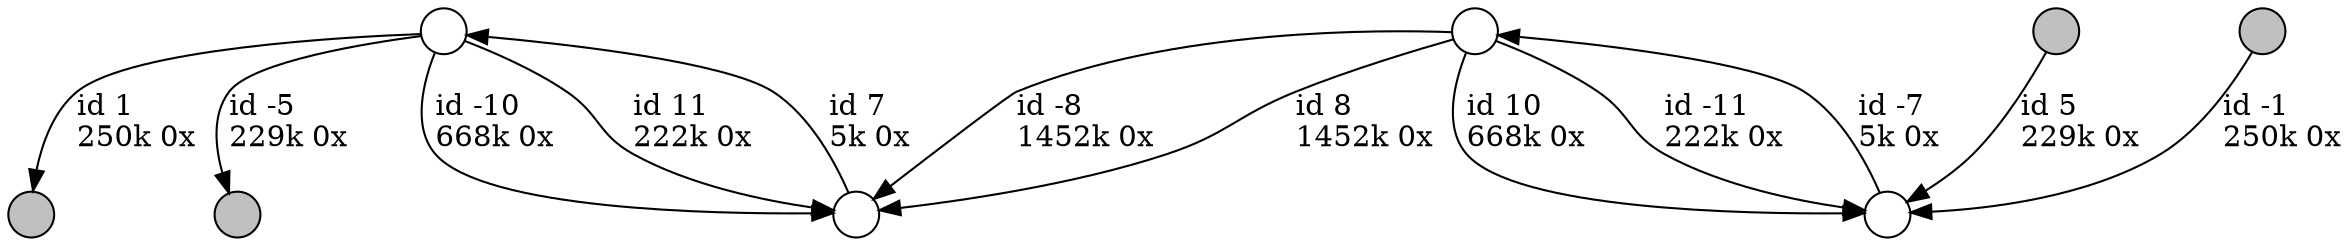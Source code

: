 digraph {
nodesep = 0.5;
node [shape = circle, label = "", height = 0.3];
"0" [style = "filled", fillcolor = "grey"];
"1" [style = "filled", fillcolor = "grey"];
"2" [style = "filled", fillcolor = "grey"];
"3" [style = "filled", fillcolor = "grey"];
"5" -> "4" [label = "id -10\l668k 0x", color = "black"] ;
"6" -> "4" [label = "id -8\l1452k 0x", color = "black"] ;
"7" -> "6" [label = "id -7\l5k 0x", color = "black"] ;
"4" -> "5" [label = "id 7\l5k 0x", color = "black"] ;
"6" -> "4" [label = "id 8\l1452k 0x", color = "black"] ;
"5" -> "0" [label = "id 1\l250k 0x", color = "black"] ;
"5" -> "4" [label = "id 11\l222k 0x", color = "black"] ;
"3" -> "7" [label = "id -1\l250k 0x", color = "black"] ;
"6" -> "7" [label = "id 10\l668k 0x", color = "black"] ;
"6" -> "7" [label = "id -11\l222k 0x", color = "black"] ;
"1" -> "7" [label = "id 5\l229k 0x", color = "black"] ;
"5" -> "2" [label = "id -5\l229k 0x", color = "black"] ;
}
